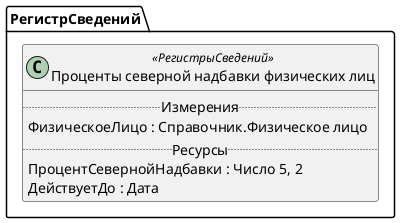 ﻿@startuml ПроцентыСевернойНадбавкиФизическихЛиц
'!include templates.wsd
'..\include templates.wsd
class РегистрСведений.ПроцентыСевернойНадбавкиФизическихЛиц as "Проценты северной надбавки физических лиц" <<РегистрыСведений>>
{
..Измерения..
ФизическоеЛицо : Справочник.Физическое лицо
..Ресурсы..
ПроцентСевернойНадбавки : Число 5, 2
ДействуетДо : Дата
}
@enduml
